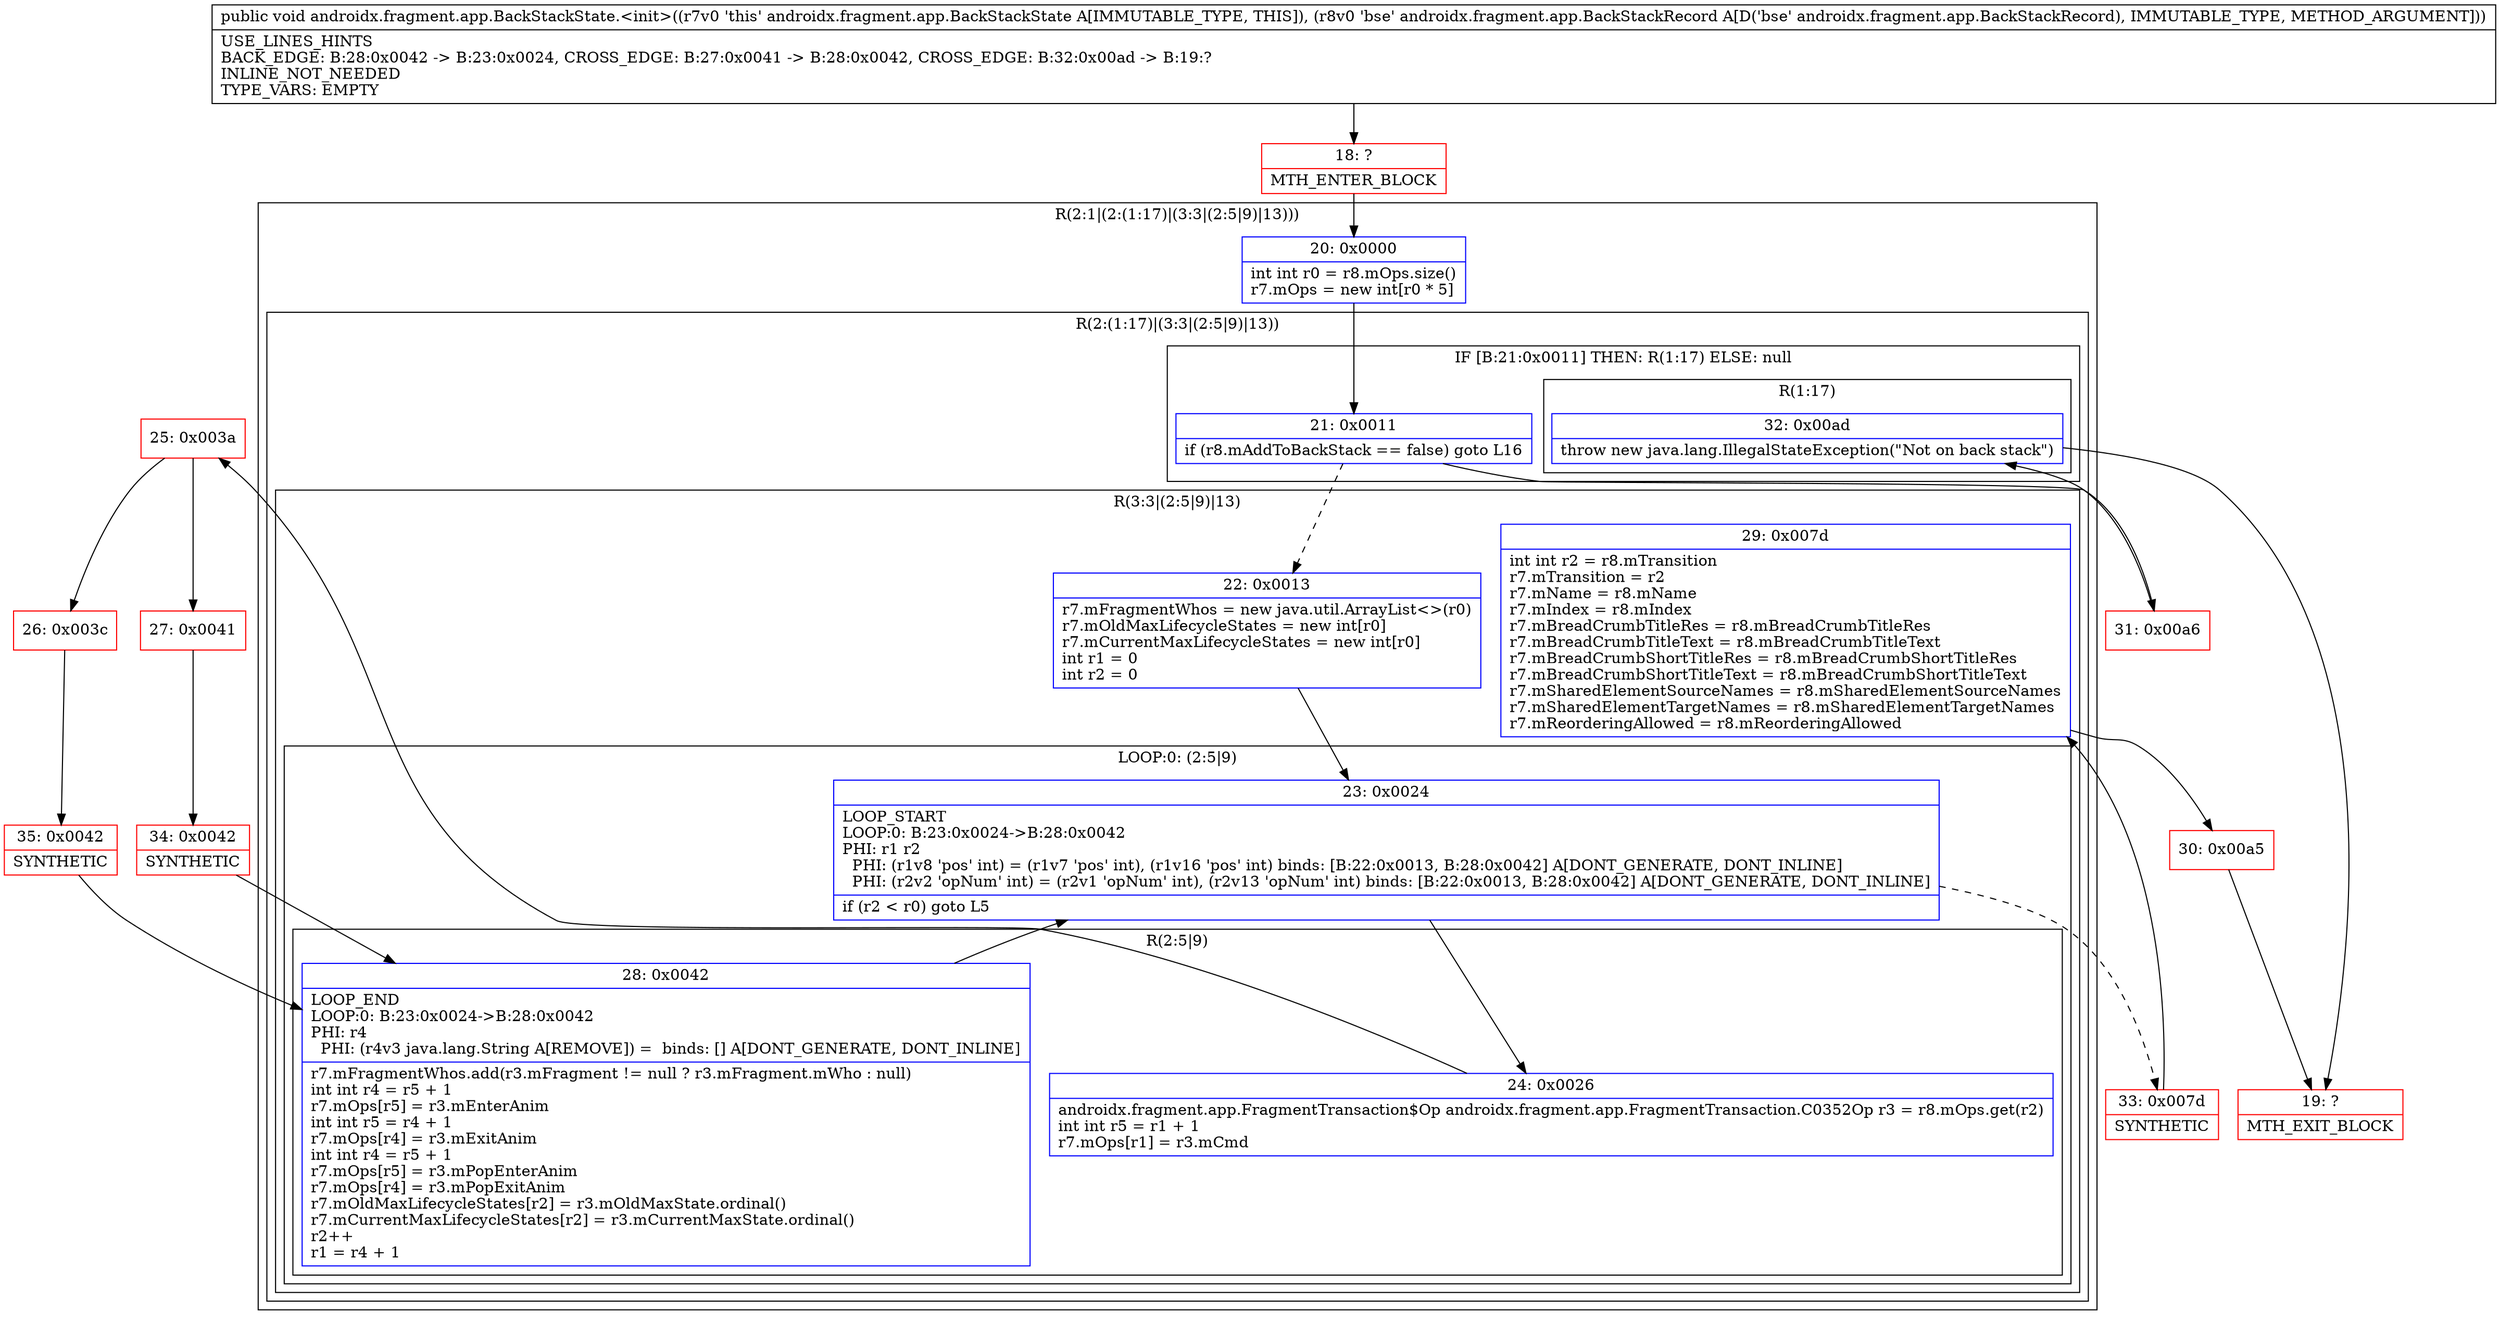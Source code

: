 digraph "CFG forandroidx.fragment.app.BackStackState.\<init\>(Landroidx\/fragment\/app\/BackStackRecord;)V" {
subgraph cluster_Region_906136194 {
label = "R(2:1|(2:(1:17)|(3:3|(2:5|9)|13)))";
node [shape=record,color=blue];
Node_20 [shape=record,label="{20\:\ 0x0000|int int r0 = r8.mOps.size()\lr7.mOps = new int[r0 * 5]\l}"];
subgraph cluster_Region_648013079 {
label = "R(2:(1:17)|(3:3|(2:5|9)|13))";
node [shape=record,color=blue];
subgraph cluster_IfRegion_1246775259 {
label = "IF [B:21:0x0011] THEN: R(1:17) ELSE: null";
node [shape=record,color=blue];
Node_21 [shape=record,label="{21\:\ 0x0011|if (r8.mAddToBackStack == false) goto L16\l}"];
subgraph cluster_Region_1249480577 {
label = "R(1:17)";
node [shape=record,color=blue];
Node_32 [shape=record,label="{32\:\ 0x00ad|throw new java.lang.IllegalStateException(\"Not on back stack\")\l}"];
}
}
subgraph cluster_Region_782817537 {
label = "R(3:3|(2:5|9)|13)";
node [shape=record,color=blue];
Node_22 [shape=record,label="{22\:\ 0x0013|r7.mFragmentWhos = new java.util.ArrayList\<\>(r0)\lr7.mOldMaxLifecycleStates = new int[r0]\lr7.mCurrentMaxLifecycleStates = new int[r0]\lint r1 = 0\lint r2 = 0\l}"];
subgraph cluster_LoopRegion_77865477 {
label = "LOOP:0: (2:5|9)";
node [shape=record,color=blue];
Node_23 [shape=record,label="{23\:\ 0x0024|LOOP_START\lLOOP:0: B:23:0x0024\-\>B:28:0x0042\lPHI: r1 r2 \l  PHI: (r1v8 'pos' int) = (r1v7 'pos' int), (r1v16 'pos' int) binds: [B:22:0x0013, B:28:0x0042] A[DONT_GENERATE, DONT_INLINE]\l  PHI: (r2v2 'opNum' int) = (r2v1 'opNum' int), (r2v13 'opNum' int) binds: [B:22:0x0013, B:28:0x0042] A[DONT_GENERATE, DONT_INLINE]\l|if (r2 \< r0) goto L5\l}"];
subgraph cluster_Region_1010998099 {
label = "R(2:5|9)";
node [shape=record,color=blue];
Node_24 [shape=record,label="{24\:\ 0x0026|androidx.fragment.app.FragmentTransaction$Op androidx.fragment.app.FragmentTransaction.C0352Op r3 = r8.mOps.get(r2)\lint int r5 = r1 + 1\lr7.mOps[r1] = r3.mCmd\l}"];
Node_28 [shape=record,label="{28\:\ 0x0042|LOOP_END\lLOOP:0: B:23:0x0024\-\>B:28:0x0042\lPHI: r4 \l  PHI: (r4v3 java.lang.String A[REMOVE]) =  binds: [] A[DONT_GENERATE, DONT_INLINE]\l|r7.mFragmentWhos.add(r3.mFragment != null ? r3.mFragment.mWho : null)\lint int r4 = r5 + 1\lr7.mOps[r5] = r3.mEnterAnim\lint int r5 = r4 + 1\lr7.mOps[r4] = r3.mExitAnim\lint int r4 = r5 + 1\lr7.mOps[r5] = r3.mPopEnterAnim\lr7.mOps[r4] = r3.mPopExitAnim\lr7.mOldMaxLifecycleStates[r2] = r3.mOldMaxState.ordinal()\lr7.mCurrentMaxLifecycleStates[r2] = r3.mCurrentMaxState.ordinal()\lr2++\lr1 = r4 + 1\l}"];
}
}
Node_29 [shape=record,label="{29\:\ 0x007d|int int r2 = r8.mTransition\lr7.mTransition = r2\lr7.mName = r8.mName\lr7.mIndex = r8.mIndex\lr7.mBreadCrumbTitleRes = r8.mBreadCrumbTitleRes\lr7.mBreadCrumbTitleText = r8.mBreadCrumbTitleText\lr7.mBreadCrumbShortTitleRes = r8.mBreadCrumbShortTitleRes\lr7.mBreadCrumbShortTitleText = r8.mBreadCrumbShortTitleText\lr7.mSharedElementSourceNames = r8.mSharedElementSourceNames\lr7.mSharedElementTargetNames = r8.mSharedElementTargetNames\lr7.mReorderingAllowed = r8.mReorderingAllowed\l}"];
}
}
}
Node_18 [shape=record,color=red,label="{18\:\ ?|MTH_ENTER_BLOCK\l}"];
Node_25 [shape=record,color=red,label="{25\:\ 0x003a}"];
Node_26 [shape=record,color=red,label="{26\:\ 0x003c}"];
Node_35 [shape=record,color=red,label="{35\:\ 0x0042|SYNTHETIC\l}"];
Node_27 [shape=record,color=red,label="{27\:\ 0x0041}"];
Node_34 [shape=record,color=red,label="{34\:\ 0x0042|SYNTHETIC\l}"];
Node_33 [shape=record,color=red,label="{33\:\ 0x007d|SYNTHETIC\l}"];
Node_30 [shape=record,color=red,label="{30\:\ 0x00a5}"];
Node_19 [shape=record,color=red,label="{19\:\ ?|MTH_EXIT_BLOCK\l}"];
Node_31 [shape=record,color=red,label="{31\:\ 0x00a6}"];
MethodNode[shape=record,label="{public void androidx.fragment.app.BackStackState.\<init\>((r7v0 'this' androidx.fragment.app.BackStackState A[IMMUTABLE_TYPE, THIS]), (r8v0 'bse' androidx.fragment.app.BackStackRecord A[D('bse' androidx.fragment.app.BackStackRecord), IMMUTABLE_TYPE, METHOD_ARGUMENT]))  | USE_LINES_HINTS\lBACK_EDGE: B:28:0x0042 \-\> B:23:0x0024, CROSS_EDGE: B:27:0x0041 \-\> B:28:0x0042, CROSS_EDGE: B:32:0x00ad \-\> B:19:?\lINLINE_NOT_NEEDED\lTYPE_VARS: EMPTY\l}"];
MethodNode -> Node_18;Node_20 -> Node_21;
Node_21 -> Node_22[style=dashed];
Node_21 -> Node_31;
Node_32 -> Node_19;
Node_22 -> Node_23;
Node_23 -> Node_24;
Node_23 -> Node_33[style=dashed];
Node_24 -> Node_25;
Node_28 -> Node_23;
Node_29 -> Node_30;
Node_18 -> Node_20;
Node_25 -> Node_26;
Node_25 -> Node_27;
Node_26 -> Node_35;
Node_35 -> Node_28;
Node_27 -> Node_34;
Node_34 -> Node_28;
Node_33 -> Node_29;
Node_30 -> Node_19;
Node_31 -> Node_32;
}

